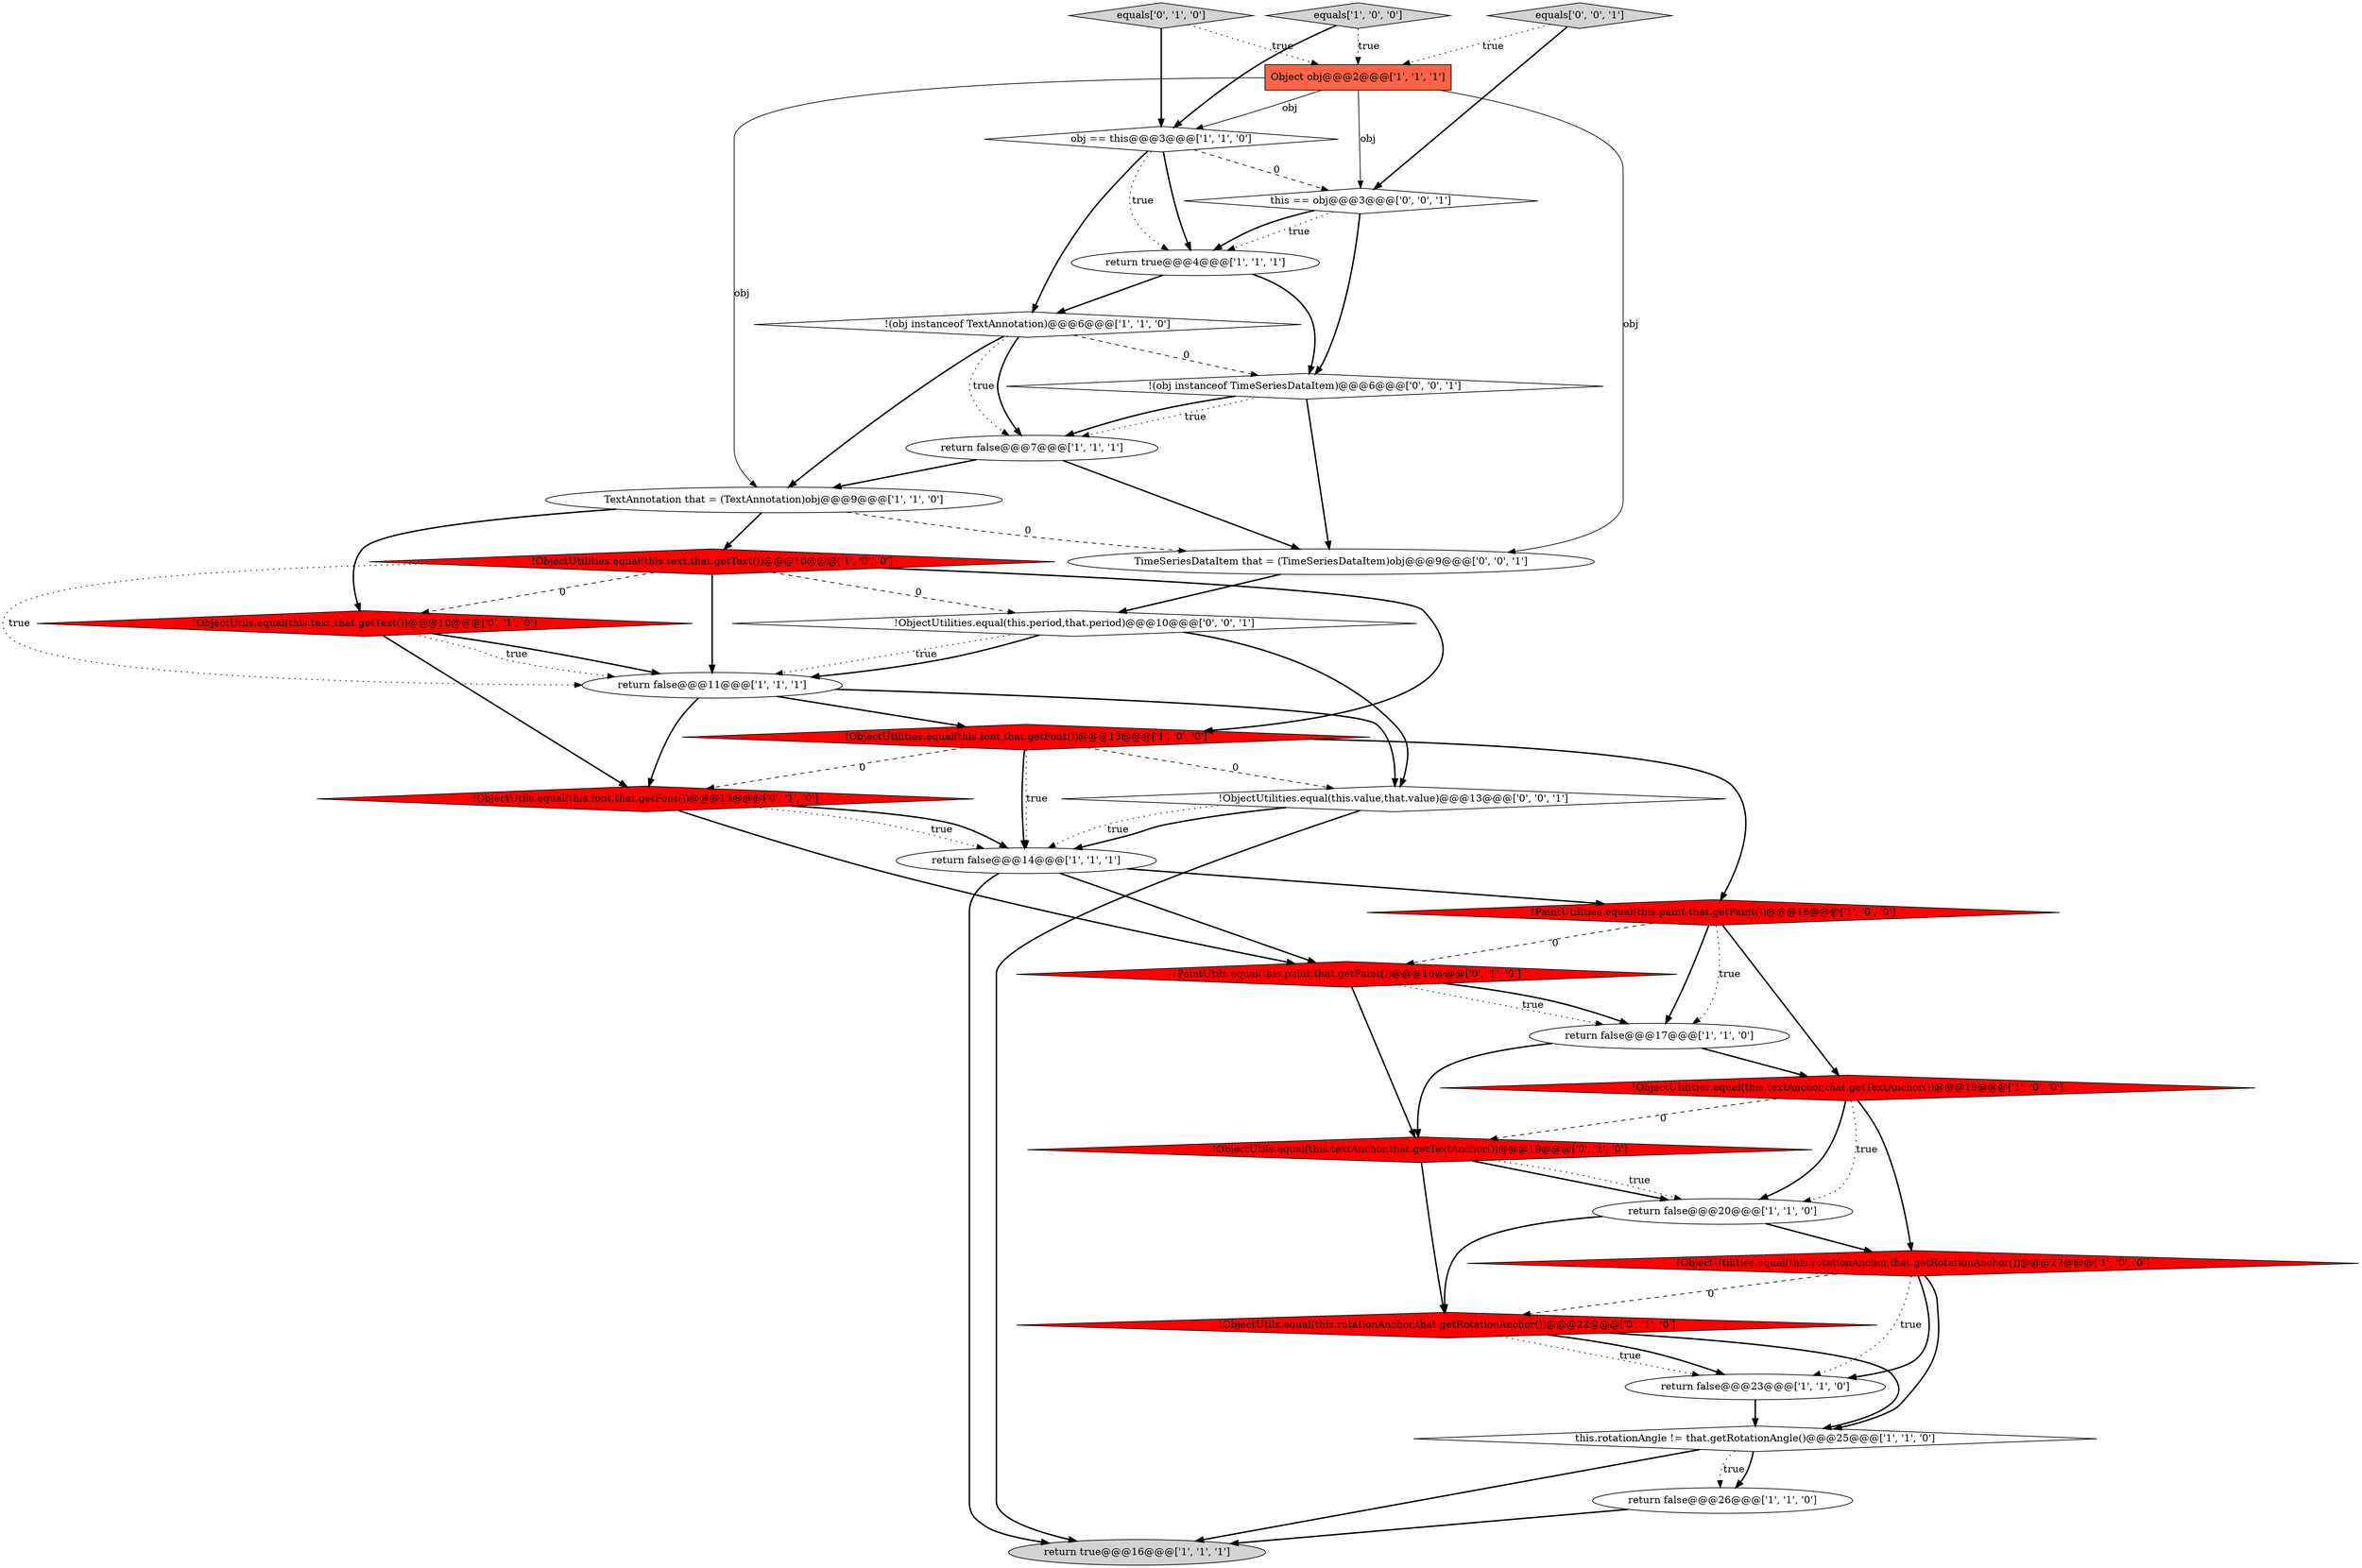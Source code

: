 digraph {
17 [style = filled, label = "this.rotationAngle != that.getRotationAngle()@@@25@@@['1', '1', '0']", fillcolor = white, shape = diamond image = "AAA0AAABBB1BBB"];
8 [style = filled, label = "return false@@@14@@@['1', '1', '1']", fillcolor = white, shape = ellipse image = "AAA0AAABBB1BBB"];
7 [style = filled, label = "equals['1', '0', '0']", fillcolor = lightgray, shape = diamond image = "AAA0AAABBB1BBB"];
11 [style = filled, label = "Object obj@@@2@@@['1', '1', '1']", fillcolor = tomato, shape = box image = "AAA0AAABBB1BBB"];
12 [style = filled, label = "return false@@@17@@@['1', '1', '0']", fillcolor = white, shape = ellipse image = "AAA0AAABBB1BBB"];
6 [style = filled, label = "!ObjectUtilities.equal(this.text,that.getText())@@@10@@@['1', '0', '0']", fillcolor = red, shape = diamond image = "AAA1AAABBB1BBB"];
20 [style = filled, label = "!ObjectUtils.equal(this.text,that.getText())@@@10@@@['0', '1', '0']", fillcolor = red, shape = diamond image = "AAA1AAABBB2BBB"];
22 [style = filled, label = "equals['0', '1', '0']", fillcolor = lightgray, shape = diamond image = "AAA0AAABBB2BBB"];
13 [style = filled, label = "return false@@@7@@@['1', '1', '1']", fillcolor = white, shape = ellipse image = "AAA0AAABBB1BBB"];
24 [style = filled, label = "!ObjectUtils.equal(this.textAnchor,that.getTextAnchor())@@@19@@@['0', '1', '0']", fillcolor = red, shape = diamond image = "AAA1AAABBB2BBB"];
28 [style = filled, label = "this == obj@@@3@@@['0', '0', '1']", fillcolor = white, shape = diamond image = "AAA0AAABBB3BBB"];
27 [style = filled, label = "equals['0', '0', '1']", fillcolor = lightgray, shape = diamond image = "AAA0AAABBB3BBB"];
23 [style = filled, label = "!ObjectUtils.equal(this.rotationAnchor,that.getRotationAnchor())@@@22@@@['0', '1', '0']", fillcolor = red, shape = diamond image = "AAA1AAABBB2BBB"];
15 [style = filled, label = "return false@@@11@@@['1', '1', '1']", fillcolor = white, shape = ellipse image = "AAA0AAABBB1BBB"];
18 [style = filled, label = "!ObjectUtilities.equal(this.font,that.getFont())@@@13@@@['1', '0', '0']", fillcolor = red, shape = diamond image = "AAA1AAABBB1BBB"];
2 [style = filled, label = "!ObjectUtilities.equal(this.textAnchor,that.getTextAnchor())@@@19@@@['1', '0', '0']", fillcolor = red, shape = diamond image = "AAA1AAABBB1BBB"];
1 [style = filled, label = "return true@@@16@@@['1', '1', '1']", fillcolor = lightgray, shape = ellipse image = "AAA0AAABBB1BBB"];
14 [style = filled, label = "!(obj instanceof TextAnnotation)@@@6@@@['1', '1', '0']", fillcolor = white, shape = diamond image = "AAA0AAABBB1BBB"];
10 [style = filled, label = "return false@@@20@@@['1', '1', '0']", fillcolor = white, shape = ellipse image = "AAA0AAABBB1BBB"];
4 [style = filled, label = "!ObjectUtilities.equal(this.rotationAnchor,that.getRotationAnchor())@@@22@@@['1', '0', '0']", fillcolor = red, shape = diamond image = "AAA1AAABBB1BBB"];
19 [style = filled, label = "return false@@@26@@@['1', '1', '0']", fillcolor = white, shape = ellipse image = "AAA0AAABBB1BBB"];
29 [style = filled, label = "!(obj instanceof TimeSeriesDataItem)@@@6@@@['0', '0', '1']", fillcolor = white, shape = diamond image = "AAA0AAABBB3BBB"];
9 [style = filled, label = "TextAnnotation that = (TextAnnotation)obj@@@9@@@['1', '1', '0']", fillcolor = white, shape = ellipse image = "AAA0AAABBB1BBB"];
0 [style = filled, label = "return true@@@4@@@['1', '1', '1']", fillcolor = white, shape = ellipse image = "AAA0AAABBB1BBB"];
21 [style = filled, label = "!ObjectUtils.equal(this.font,that.getFont())@@@13@@@['0', '1', '0']", fillcolor = red, shape = diamond image = "AAA1AAABBB2BBB"];
3 [style = filled, label = "obj == this@@@3@@@['1', '1', '0']", fillcolor = white, shape = diamond image = "AAA0AAABBB1BBB"];
25 [style = filled, label = "!PaintUtils.equal(this.paint,that.getPaint())@@@16@@@['0', '1', '0']", fillcolor = red, shape = diamond image = "AAA1AAABBB2BBB"];
26 [style = filled, label = "!ObjectUtilities.equal(this.value,that.value)@@@13@@@['0', '0', '1']", fillcolor = white, shape = diamond image = "AAA0AAABBB3BBB"];
31 [style = filled, label = "!ObjectUtilities.equal(this.period,that.period)@@@10@@@['0', '0', '1']", fillcolor = white, shape = diamond image = "AAA0AAABBB3BBB"];
16 [style = filled, label = "return false@@@23@@@['1', '1', '0']", fillcolor = white, shape = ellipse image = "AAA0AAABBB1BBB"];
30 [style = filled, label = "TimeSeriesDataItem that = (TimeSeriesDataItem)obj@@@9@@@['0', '0', '1']", fillcolor = white, shape = ellipse image = "AAA0AAABBB3BBB"];
5 [style = filled, label = "!PaintUtilities.equal(this.paint,that.getPaint())@@@16@@@['1', '0', '0']", fillcolor = red, shape = diamond image = "AAA1AAABBB1BBB"];
29->30 [style = bold, label=""];
15->21 [style = bold, label=""];
21->8 [style = dotted, label="true"];
27->28 [style = bold, label=""];
21->8 [style = bold, label=""];
5->25 [style = dashed, label="0"];
5->12 [style = dotted, label="true"];
9->6 [style = bold, label=""];
28->0 [style = bold, label=""];
8->1 [style = bold, label=""];
19->1 [style = bold, label=""];
12->2 [style = bold, label=""];
0->14 [style = bold, label=""];
29->13 [style = dotted, label="true"];
18->21 [style = dashed, label="0"];
3->0 [style = dotted, label="true"];
23->17 [style = bold, label=""];
14->9 [style = bold, label=""];
20->15 [style = bold, label=""];
4->23 [style = dashed, label="0"];
9->30 [style = dashed, label="0"];
4->16 [style = bold, label=""];
20->15 [style = dotted, label="true"];
2->10 [style = dotted, label="true"];
6->15 [style = dotted, label="true"];
24->10 [style = bold, label=""];
6->20 [style = dashed, label="0"];
26->1 [style = bold, label=""];
25->12 [style = dotted, label="true"];
6->31 [style = dashed, label="0"];
0->29 [style = bold, label=""];
18->8 [style = dotted, label="true"];
16->17 [style = bold, label=""];
21->25 [style = bold, label=""];
2->4 [style = bold, label=""];
3->0 [style = bold, label=""];
25->24 [style = bold, label=""];
11->3 [style = solid, label="obj"];
31->15 [style = dotted, label="true"];
2->24 [style = dashed, label="0"];
14->29 [style = dashed, label="0"];
23->16 [style = dotted, label="true"];
28->29 [style = bold, label=""];
26->8 [style = dotted, label="true"];
3->28 [style = dashed, label="0"];
4->17 [style = bold, label=""];
17->1 [style = bold, label=""];
6->18 [style = bold, label=""];
9->20 [style = bold, label=""];
26->8 [style = bold, label=""];
12->24 [style = bold, label=""];
2->10 [style = bold, label=""];
6->15 [style = bold, label=""];
31->26 [style = bold, label=""];
28->0 [style = dotted, label="true"];
7->11 [style = dotted, label="true"];
10->23 [style = bold, label=""];
30->31 [style = bold, label=""];
17->19 [style = dotted, label="true"];
18->8 [style = bold, label=""];
13->9 [style = bold, label=""];
14->13 [style = bold, label=""];
11->9 [style = solid, label="obj"];
11->28 [style = solid, label="obj"];
24->23 [style = bold, label=""];
11->30 [style = solid, label="obj"];
23->16 [style = bold, label=""];
3->14 [style = bold, label=""];
22->11 [style = dotted, label="true"];
13->30 [style = bold, label=""];
15->18 [style = bold, label=""];
31->15 [style = bold, label=""];
17->19 [style = bold, label=""];
14->13 [style = dotted, label="true"];
7->3 [style = bold, label=""];
27->11 [style = dotted, label="true"];
15->26 [style = bold, label=""];
20->21 [style = bold, label=""];
24->10 [style = dotted, label="true"];
22->3 [style = bold, label=""];
5->2 [style = bold, label=""];
8->5 [style = bold, label=""];
5->12 [style = bold, label=""];
25->12 [style = bold, label=""];
18->5 [style = bold, label=""];
10->4 [style = bold, label=""];
4->16 [style = dotted, label="true"];
8->25 [style = bold, label=""];
18->26 [style = dashed, label="0"];
29->13 [style = bold, label=""];
}
